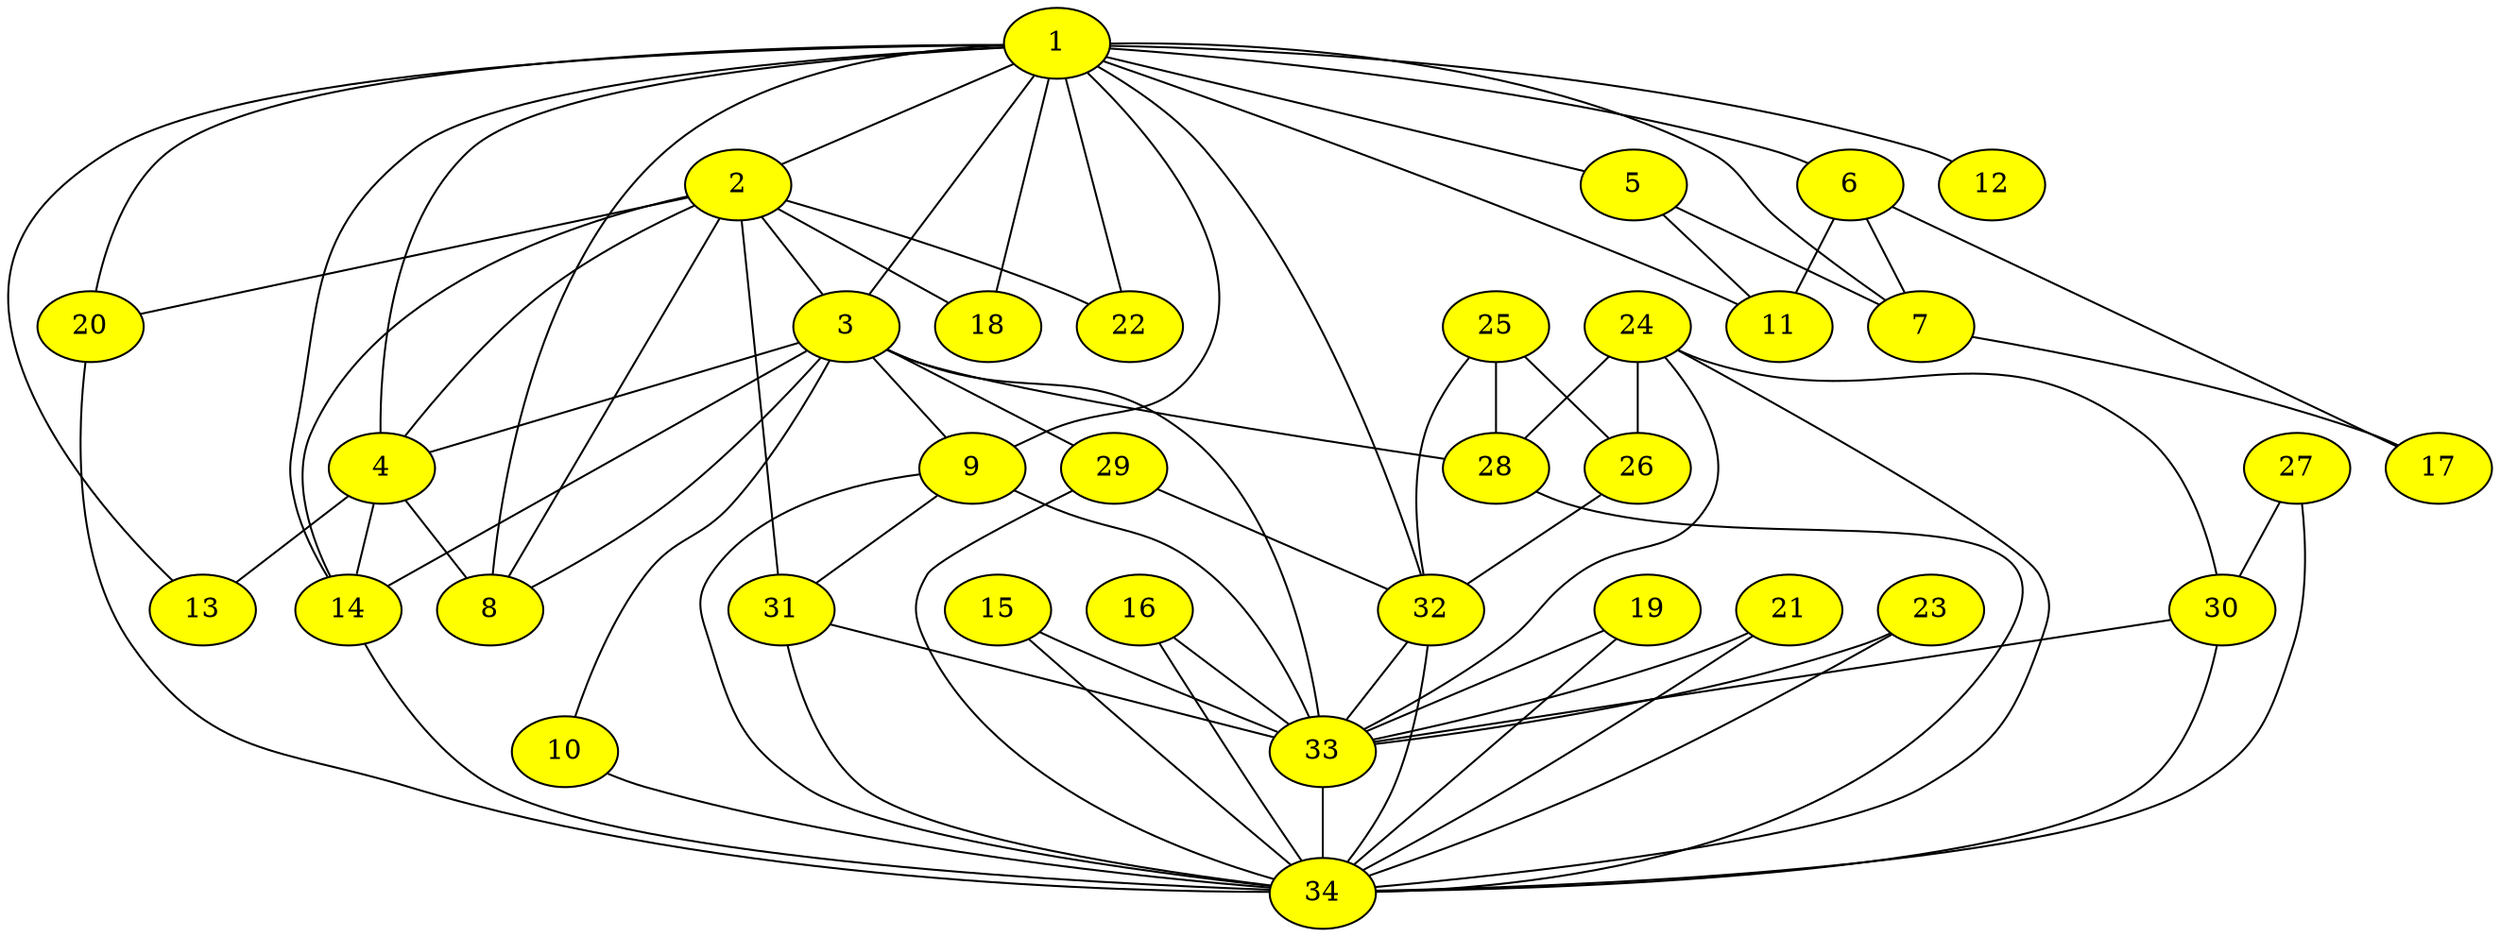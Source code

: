 graph graphutils {
  node [ color = black, fillcolor = while, style = filled ];
  "1" -- "2" [w=1];
  "1" -- "3" [w=1];
  "1" -- "4" [w=1];
  "1" -- "5" [w=1];
  "1" -- "6" [w=1];
  "1" -- "7" [w=1];
  "1" -- "8" [w=1];
  "1" -- "9" [w=1];
  "1" -- "11" [w=1];
  "1" -- "12" [w=1];
  "1" -- "13" [w=1];
  "1" -- "14" [w=1];
  "1" -- "18" [w=1];
  "1" -- "20" [w=1];
  "1" -- "22" [w=1];
  "1" -- "32" [w=1];
  "1" [fillcolor="#ffff00"];
  "2" -- "3" [w=1];
  "2" -- "4" [w=1];
  "2" -- "8" [w=1];
  "2" -- "14" [w=1];
  "2" -- "18" [w=1];
  "2" -- "20" [w=1];
  "2" -- "22" [w=1];
  "2" -- "31" [w=1];
  "2" [fillcolor="#ffff00"];
  "3" -- "4" [w=1];
  "3" -- "8" [w=1];
  "3" -- "9" [w=1];
  "3" -- "10" [w=1];
  "3" -- "14" [w=1];
  "3" -- "28" [w=1];
  "3" -- "29" [w=1];
  "3" -- "33" [w=1];
  "3" [fillcolor="#ffff00"];
  "4" -- "8" [w=1];
  "4" -- "13" [w=1];
  "4" -- "14" [w=1];
  "4" [fillcolor="#ffff00"];
  "5" -- "7" [w=1];
  "5" -- "11" [w=1];
  "5" [fillcolor="#ffff00"];
  "6" -- "7" [w=1];
  "6" -- "11" [w=1];
  "6" -- "17" [w=1];
  "6" [fillcolor="#ffff00"];
  "7" -- "17" [w=1];
  "7" [fillcolor="#ffff00"];
  "8" [fillcolor="#ffff00"];
  "9" -- "31" [w=1];
  "9" -- "33" [w=1];
  "9" -- "34" [w=1];
  "9" [fillcolor="#ffff00"];
  "10" -- "34" [w=1];
  "10" [fillcolor="#ffff00"];
  "11" [fillcolor="#ffff00"];
  "12" [fillcolor="#ffff00"];
  "13" [fillcolor="#ffff00"];
  "14" -- "34" [w=1];
  "14" [fillcolor="#ffff00"];
  "15" -- "33" [w=1];
  "15" -- "34" [w=1];
  "15" [fillcolor="#ffff00"];
  "16" -- "33" [w=1];
  "16" -- "34" [w=1];
  "16" [fillcolor="#ffff00"];
  "17" [fillcolor="#ffff00"];
  "18" [fillcolor="#ffff00"];
  "19" -- "33" [w=1];
  "19" -- "34" [w=1];
  "19" [fillcolor="#ffff00"];
  "20" -- "34" [w=1];
  "20" [fillcolor="#ffff00"];
  "21" -- "33" [w=1];
  "21" -- "34" [w=1];
  "21" [fillcolor="#ffff00"];
  "22" [fillcolor="#ffff00"];
  "23" -- "33" [w=1];
  "23" -- "34" [w=1];
  "23" [fillcolor="#ffff00"];
  "24" -- "26" [w=1];
  "24" -- "28" [w=1];
  "24" -- "30" [w=1];
  "24" -- "33" [w=1];
  "24" -- "34" [w=1];
  "24" [fillcolor="#ffff00"];
  "25" -- "26" [w=1];
  "25" -- "28" [w=1];
  "25" -- "32" [w=1];
  "25" [fillcolor="#ffff00"];
  "26" -- "32" [w=1];
  "26" [fillcolor="#ffff00"];
  "27" -- "30" [w=1];
  "27" -- "34" [w=1];
  "27" [fillcolor="#ffff00"];
  "28" -- "34" [w=1];
  "28" [fillcolor="#ffff00"];
  "29" -- "32" [w=1];
  "29" -- "34" [w=1];
  "29" [fillcolor="#ffff00"];
  "30" -- "33" [w=1];
  "30" -- "34" [w=1];
  "30" [fillcolor="#ffff00"];
  "31" -- "33" [w=1];
  "31" -- "34" [w=1];
  "31" [fillcolor="#ffff00"];
  "32" -- "33" [w=1];
  "32" -- "34" [w=1];
  "32" [fillcolor="#ffff00"];
  "33" -- "34" [w=1];
  "33" [fillcolor="#ffff00"];
  "34" [fillcolor="#ffff00"];
}
